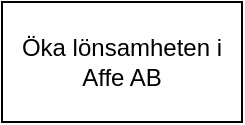 <mxfile version="24.7.17">
  <diagram name="Page-1" id="caYn4fFNE7FKc9rh2VWV">
    <mxGraphModel dx="1368" dy="879" grid="1" gridSize="10" guides="1" tooltips="1" connect="1" arrows="1" fold="1" page="1" pageScale="1" pageWidth="1169" pageHeight="827" math="0" shadow="0">
      <root>
        <mxCell id="0" />
        <mxCell id="1" parent="0" />
        <mxCell id="71Cumw_gYRxgbZ428MdH-1" value="Öka lönsamheten i Affe AB" style="rounded=0;whiteSpace=wrap;html=1;" vertex="1" parent="1">
          <mxGeometry x="500" y="384" width="120" height="60" as="geometry" />
        </mxCell>
      </root>
    </mxGraphModel>
  </diagram>
</mxfile>
